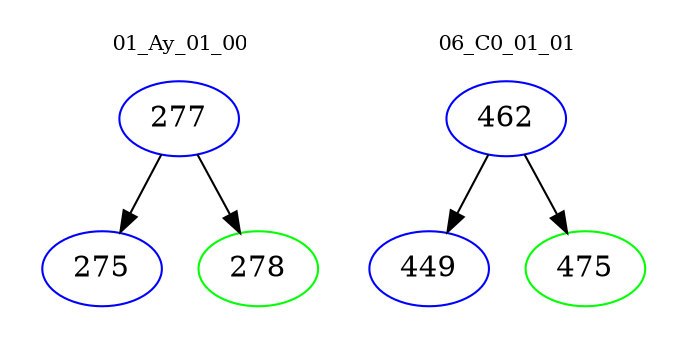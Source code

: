 digraph{
subgraph cluster_0 {
color = white
label = "01_Ay_01_00";
fontsize=10;
T0_277 [label="277", color="blue"]
T0_277 -> T0_275 [color="black"]
T0_275 [label="275", color="blue"]
T0_277 -> T0_278 [color="black"]
T0_278 [label="278", color="green"]
}
subgraph cluster_1 {
color = white
label = "06_C0_01_01";
fontsize=10;
T1_462 [label="462", color="blue"]
T1_462 -> T1_449 [color="black"]
T1_449 [label="449", color="blue"]
T1_462 -> T1_475 [color="black"]
T1_475 [label="475", color="green"]
}
}

